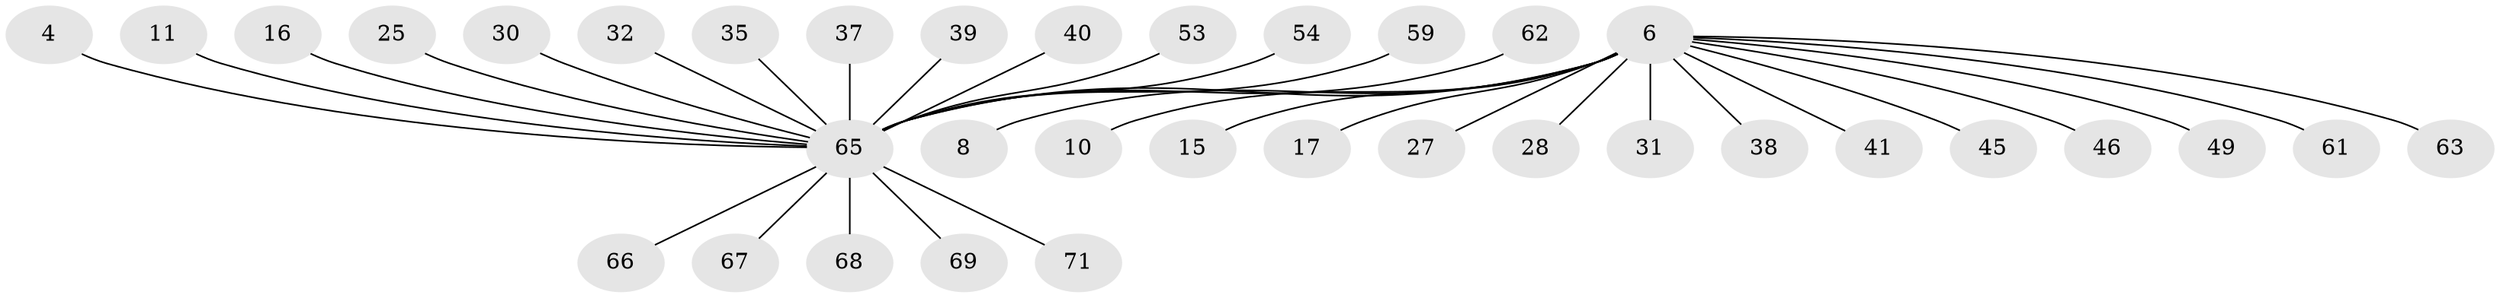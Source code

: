 // original degree distribution, {2: 0.08450704225352113, 9: 0.028169014084507043, 23: 0.014084507042253521, 1: 0.7183098591549296, 4: 0.04225352112676056, 3: 0.08450704225352113, 5: 0.028169014084507043}
// Generated by graph-tools (version 1.1) at 2025/48/03/09/25 04:48:42]
// undirected, 35 vertices, 34 edges
graph export_dot {
graph [start="1"]
  node [color=gray90,style=filled];
  4;
  6 [super="+2"];
  8;
  10;
  11;
  15;
  16;
  17;
  25;
  27;
  28 [super="+26"];
  30;
  31;
  32;
  35;
  37;
  38 [super="+13+18"];
  39;
  40;
  41;
  45 [super="+36"];
  46;
  49 [super="+1"];
  53 [super="+51"];
  54;
  59;
  61 [super="+52"];
  62;
  63 [super="+58"];
  65 [super="+24+3"];
  66 [super="+64"];
  67;
  68;
  69;
  71 [super="+12+29+42+43+44+55+56+60+70"];
  4 -- 65;
  6 -- 10;
  6 -- 15;
  6 -- 27;
  6 -- 31;
  6 -- 41;
  6 -- 46;
  6 -- 8;
  6 -- 17;
  6 -- 38;
  6 -- 49;
  6 -- 28;
  6 -- 45;
  6 -- 61;
  6 -- 63;
  6 -- 65 [weight=2];
  11 -- 65;
  16 -- 65;
  25 -- 65;
  30 -- 65;
  32 -- 65;
  35 -- 65;
  37 -- 65;
  39 -- 65;
  40 -- 65;
  53 -- 65;
  54 -- 65;
  59 -- 65;
  62 -- 65;
  65 -- 66;
  65 -- 67;
  65 -- 68;
  65 -- 69;
  65 -- 71;
}
